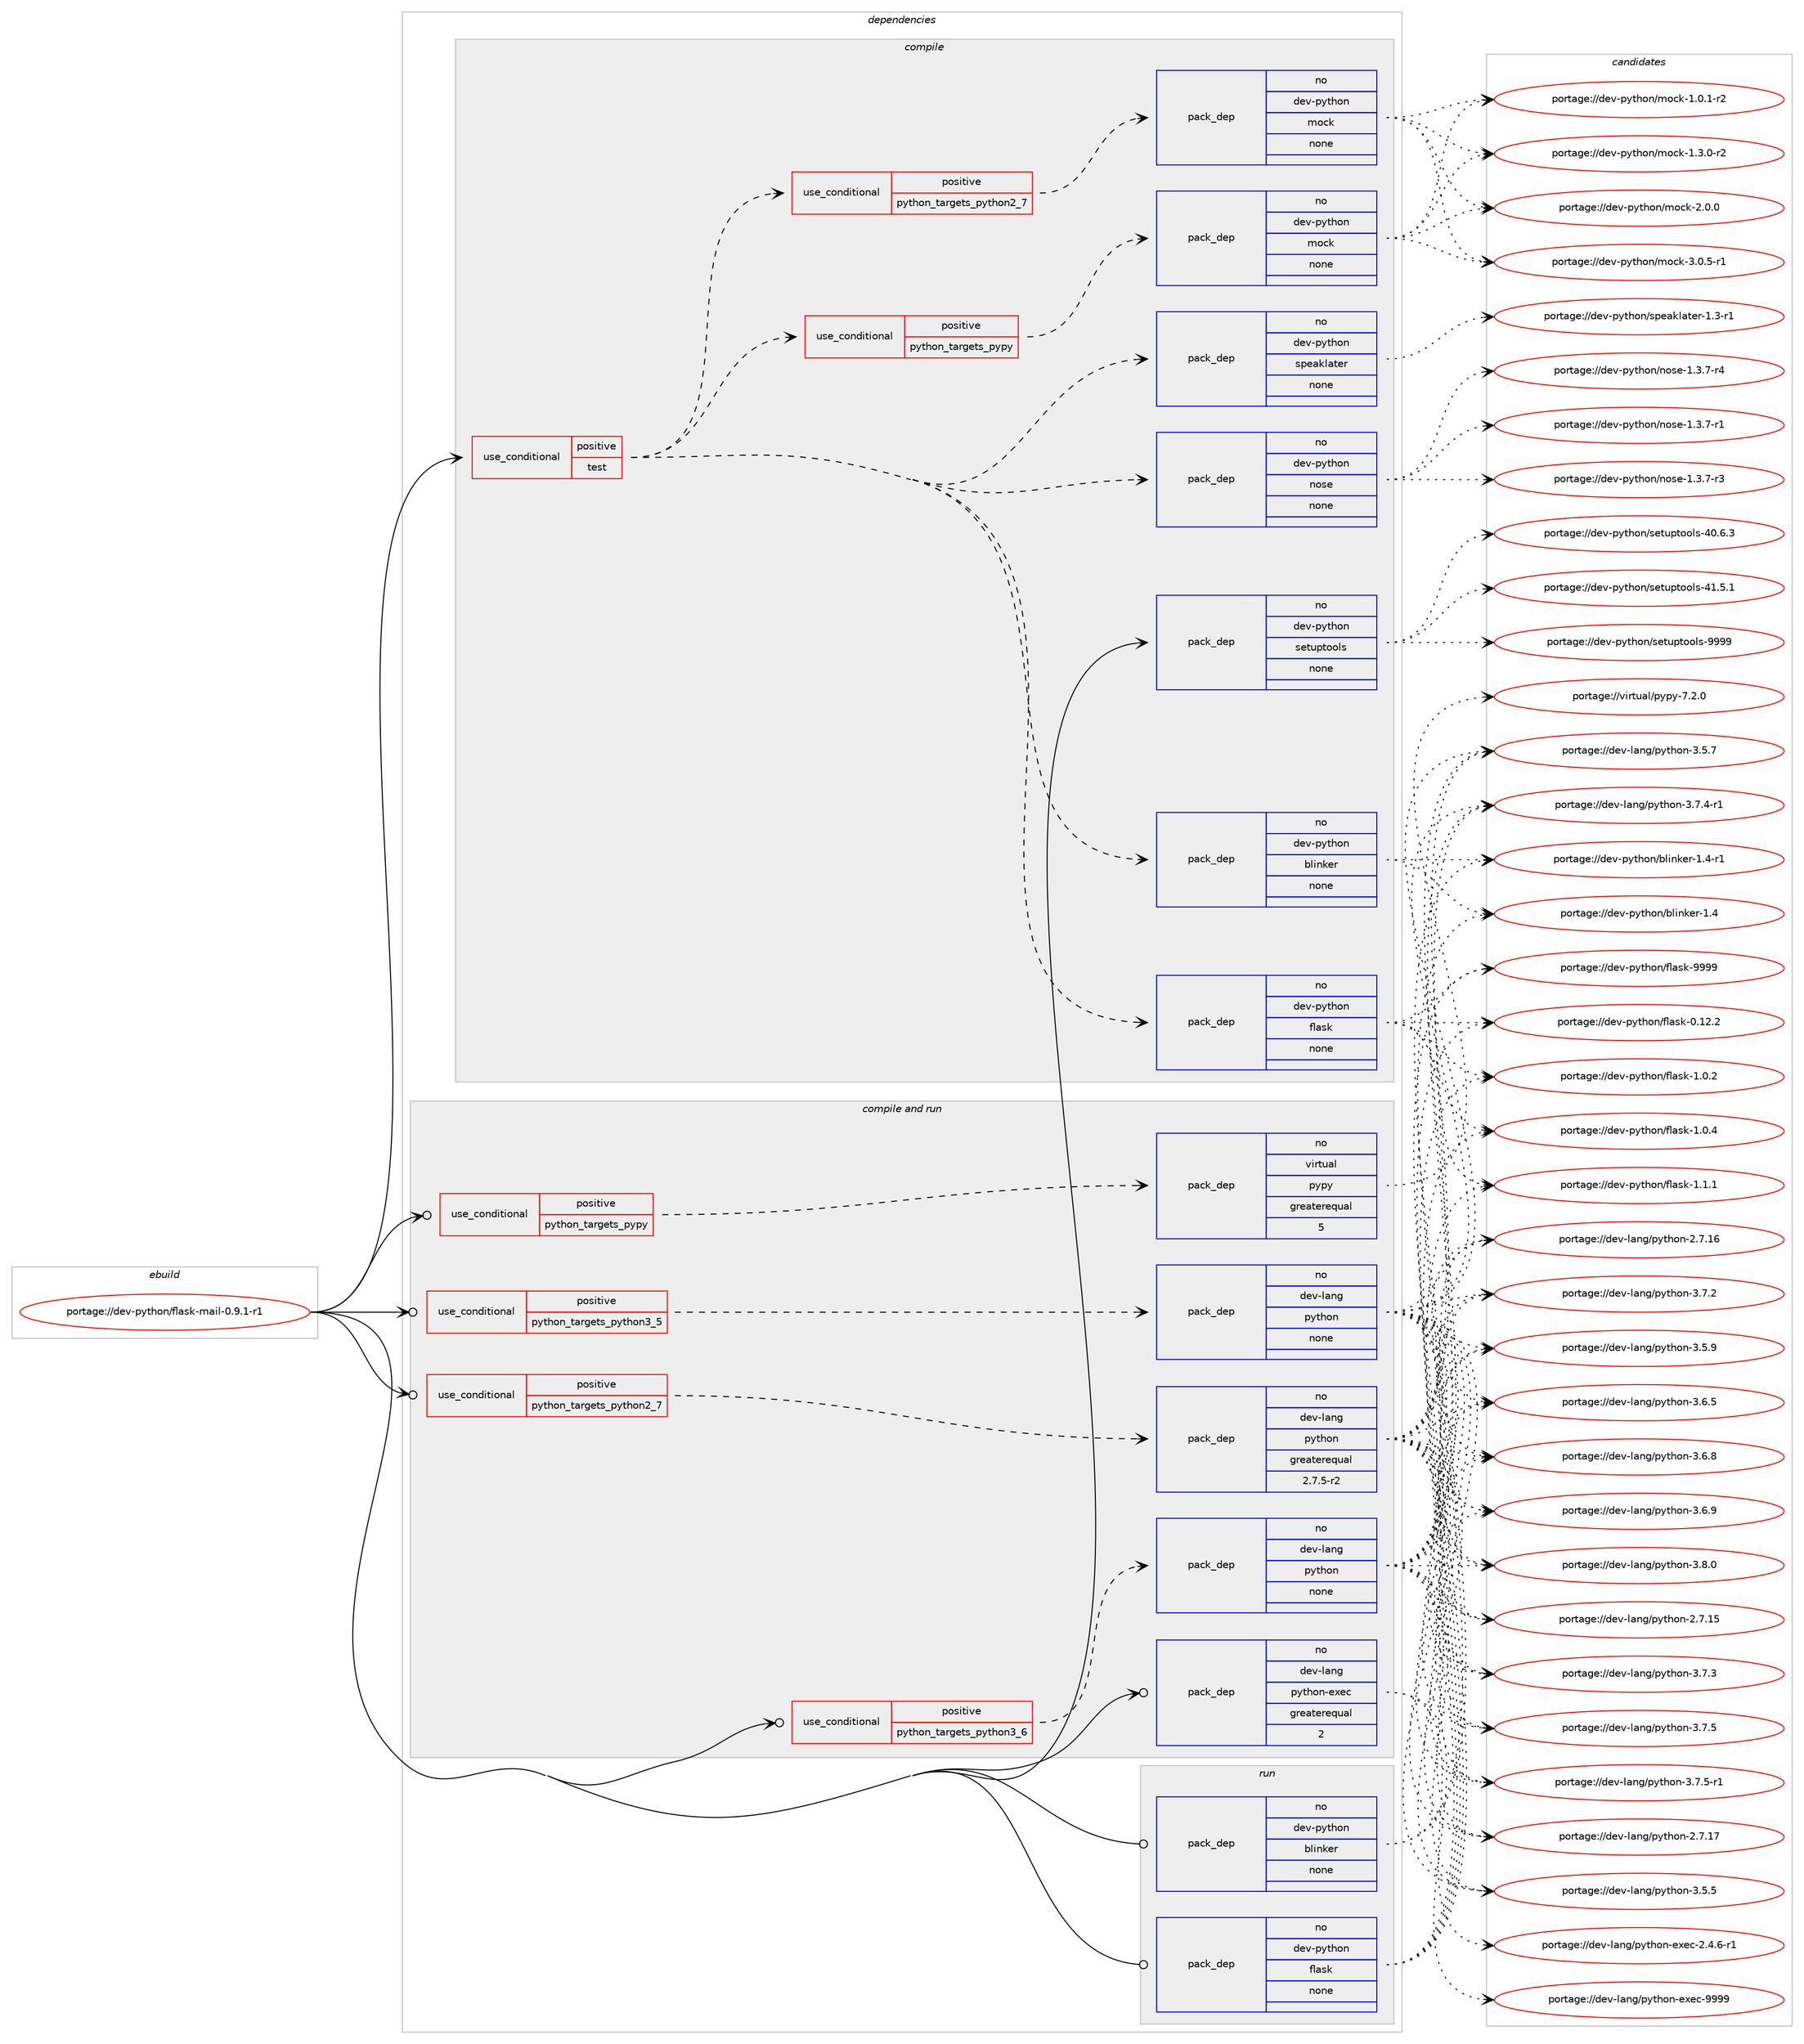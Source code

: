 digraph prolog {

# *************
# Graph options
# *************

newrank=true;
concentrate=true;
compound=true;
graph [rankdir=LR,fontname=Helvetica,fontsize=10,ranksep=1.5];#, ranksep=2.5, nodesep=0.2];
edge  [arrowhead=vee];
node  [fontname=Helvetica,fontsize=10];

# **********
# The ebuild
# **********

subgraph cluster_leftcol {
color=gray;
rank=same;
label=<<i>ebuild</i>>;
id [label="portage://dev-python/flask-mail-0.9.1-r1", color=red, width=4, href="../dev-python/flask-mail-0.9.1-r1.svg"];
}

# ****************
# The dependencies
# ****************

subgraph cluster_midcol {
color=gray;
label=<<i>dependencies</i>>;
subgraph cluster_compile {
fillcolor="#eeeeee";
style=filled;
label=<<i>compile</i>>;
subgraph cond28743 {
dependency139838 [label=<<TABLE BORDER="0" CELLBORDER="1" CELLSPACING="0" CELLPADDING="4"><TR><TD ROWSPAN="3" CELLPADDING="10">use_conditional</TD></TR><TR><TD>positive</TD></TR><TR><TD>test</TD></TR></TABLE>>, shape=none, color=red];
subgraph pack107779 {
dependency139839 [label=<<TABLE BORDER="0" CELLBORDER="1" CELLSPACING="0" CELLPADDING="4" WIDTH="220"><TR><TD ROWSPAN="6" CELLPADDING="30">pack_dep</TD></TR><TR><TD WIDTH="110">no</TD></TR><TR><TD>dev-python</TD></TR><TR><TD>flask</TD></TR><TR><TD>none</TD></TR><TR><TD></TD></TR></TABLE>>, shape=none, color=blue];
}
dependency139838:e -> dependency139839:w [weight=20,style="dashed",arrowhead="vee"];
subgraph pack107780 {
dependency139840 [label=<<TABLE BORDER="0" CELLBORDER="1" CELLSPACING="0" CELLPADDING="4" WIDTH="220"><TR><TD ROWSPAN="6" CELLPADDING="30">pack_dep</TD></TR><TR><TD WIDTH="110">no</TD></TR><TR><TD>dev-python</TD></TR><TR><TD>blinker</TD></TR><TR><TD>none</TD></TR><TR><TD></TD></TR></TABLE>>, shape=none, color=blue];
}
dependency139838:e -> dependency139840:w [weight=20,style="dashed",arrowhead="vee"];
subgraph pack107781 {
dependency139841 [label=<<TABLE BORDER="0" CELLBORDER="1" CELLSPACING="0" CELLPADDING="4" WIDTH="220"><TR><TD ROWSPAN="6" CELLPADDING="30">pack_dep</TD></TR><TR><TD WIDTH="110">no</TD></TR><TR><TD>dev-python</TD></TR><TR><TD>nose</TD></TR><TR><TD>none</TD></TR><TR><TD></TD></TR></TABLE>>, shape=none, color=blue];
}
dependency139838:e -> dependency139841:w [weight=20,style="dashed",arrowhead="vee"];
subgraph pack107782 {
dependency139842 [label=<<TABLE BORDER="0" CELLBORDER="1" CELLSPACING="0" CELLPADDING="4" WIDTH="220"><TR><TD ROWSPAN="6" CELLPADDING="30">pack_dep</TD></TR><TR><TD WIDTH="110">no</TD></TR><TR><TD>dev-python</TD></TR><TR><TD>speaklater</TD></TR><TR><TD>none</TD></TR><TR><TD></TD></TR></TABLE>>, shape=none, color=blue];
}
dependency139838:e -> dependency139842:w [weight=20,style="dashed",arrowhead="vee"];
subgraph cond28744 {
dependency139843 [label=<<TABLE BORDER="0" CELLBORDER="1" CELLSPACING="0" CELLPADDING="4"><TR><TD ROWSPAN="3" CELLPADDING="10">use_conditional</TD></TR><TR><TD>positive</TD></TR><TR><TD>python_targets_pypy</TD></TR></TABLE>>, shape=none, color=red];
subgraph pack107783 {
dependency139844 [label=<<TABLE BORDER="0" CELLBORDER="1" CELLSPACING="0" CELLPADDING="4" WIDTH="220"><TR><TD ROWSPAN="6" CELLPADDING="30">pack_dep</TD></TR><TR><TD WIDTH="110">no</TD></TR><TR><TD>dev-python</TD></TR><TR><TD>mock</TD></TR><TR><TD>none</TD></TR><TR><TD></TD></TR></TABLE>>, shape=none, color=blue];
}
dependency139843:e -> dependency139844:w [weight=20,style="dashed",arrowhead="vee"];
}
dependency139838:e -> dependency139843:w [weight=20,style="dashed",arrowhead="vee"];
subgraph cond28745 {
dependency139845 [label=<<TABLE BORDER="0" CELLBORDER="1" CELLSPACING="0" CELLPADDING="4"><TR><TD ROWSPAN="3" CELLPADDING="10">use_conditional</TD></TR><TR><TD>positive</TD></TR><TR><TD>python_targets_python2_7</TD></TR></TABLE>>, shape=none, color=red];
subgraph pack107784 {
dependency139846 [label=<<TABLE BORDER="0" CELLBORDER="1" CELLSPACING="0" CELLPADDING="4" WIDTH="220"><TR><TD ROWSPAN="6" CELLPADDING="30">pack_dep</TD></TR><TR><TD WIDTH="110">no</TD></TR><TR><TD>dev-python</TD></TR><TR><TD>mock</TD></TR><TR><TD>none</TD></TR><TR><TD></TD></TR></TABLE>>, shape=none, color=blue];
}
dependency139845:e -> dependency139846:w [weight=20,style="dashed",arrowhead="vee"];
}
dependency139838:e -> dependency139845:w [weight=20,style="dashed",arrowhead="vee"];
}
id:e -> dependency139838:w [weight=20,style="solid",arrowhead="vee"];
subgraph pack107785 {
dependency139847 [label=<<TABLE BORDER="0" CELLBORDER="1" CELLSPACING="0" CELLPADDING="4" WIDTH="220"><TR><TD ROWSPAN="6" CELLPADDING="30">pack_dep</TD></TR><TR><TD WIDTH="110">no</TD></TR><TR><TD>dev-python</TD></TR><TR><TD>setuptools</TD></TR><TR><TD>none</TD></TR><TR><TD></TD></TR></TABLE>>, shape=none, color=blue];
}
id:e -> dependency139847:w [weight=20,style="solid",arrowhead="vee"];
}
subgraph cluster_compileandrun {
fillcolor="#eeeeee";
style=filled;
label=<<i>compile and run</i>>;
subgraph cond28746 {
dependency139848 [label=<<TABLE BORDER="0" CELLBORDER="1" CELLSPACING="0" CELLPADDING="4"><TR><TD ROWSPAN="3" CELLPADDING="10">use_conditional</TD></TR><TR><TD>positive</TD></TR><TR><TD>python_targets_pypy</TD></TR></TABLE>>, shape=none, color=red];
subgraph pack107786 {
dependency139849 [label=<<TABLE BORDER="0" CELLBORDER="1" CELLSPACING="0" CELLPADDING="4" WIDTH="220"><TR><TD ROWSPAN="6" CELLPADDING="30">pack_dep</TD></TR><TR><TD WIDTH="110">no</TD></TR><TR><TD>virtual</TD></TR><TR><TD>pypy</TD></TR><TR><TD>greaterequal</TD></TR><TR><TD>5</TD></TR></TABLE>>, shape=none, color=blue];
}
dependency139848:e -> dependency139849:w [weight=20,style="dashed",arrowhead="vee"];
}
id:e -> dependency139848:w [weight=20,style="solid",arrowhead="odotvee"];
subgraph cond28747 {
dependency139850 [label=<<TABLE BORDER="0" CELLBORDER="1" CELLSPACING="0" CELLPADDING="4"><TR><TD ROWSPAN="3" CELLPADDING="10">use_conditional</TD></TR><TR><TD>positive</TD></TR><TR><TD>python_targets_python2_7</TD></TR></TABLE>>, shape=none, color=red];
subgraph pack107787 {
dependency139851 [label=<<TABLE BORDER="0" CELLBORDER="1" CELLSPACING="0" CELLPADDING="4" WIDTH="220"><TR><TD ROWSPAN="6" CELLPADDING="30">pack_dep</TD></TR><TR><TD WIDTH="110">no</TD></TR><TR><TD>dev-lang</TD></TR><TR><TD>python</TD></TR><TR><TD>greaterequal</TD></TR><TR><TD>2.7.5-r2</TD></TR></TABLE>>, shape=none, color=blue];
}
dependency139850:e -> dependency139851:w [weight=20,style="dashed",arrowhead="vee"];
}
id:e -> dependency139850:w [weight=20,style="solid",arrowhead="odotvee"];
subgraph cond28748 {
dependency139852 [label=<<TABLE BORDER="0" CELLBORDER="1" CELLSPACING="0" CELLPADDING="4"><TR><TD ROWSPAN="3" CELLPADDING="10">use_conditional</TD></TR><TR><TD>positive</TD></TR><TR><TD>python_targets_python3_5</TD></TR></TABLE>>, shape=none, color=red];
subgraph pack107788 {
dependency139853 [label=<<TABLE BORDER="0" CELLBORDER="1" CELLSPACING="0" CELLPADDING="4" WIDTH="220"><TR><TD ROWSPAN="6" CELLPADDING="30">pack_dep</TD></TR><TR><TD WIDTH="110">no</TD></TR><TR><TD>dev-lang</TD></TR><TR><TD>python</TD></TR><TR><TD>none</TD></TR><TR><TD></TD></TR></TABLE>>, shape=none, color=blue];
}
dependency139852:e -> dependency139853:w [weight=20,style="dashed",arrowhead="vee"];
}
id:e -> dependency139852:w [weight=20,style="solid",arrowhead="odotvee"];
subgraph cond28749 {
dependency139854 [label=<<TABLE BORDER="0" CELLBORDER="1" CELLSPACING="0" CELLPADDING="4"><TR><TD ROWSPAN="3" CELLPADDING="10">use_conditional</TD></TR><TR><TD>positive</TD></TR><TR><TD>python_targets_python3_6</TD></TR></TABLE>>, shape=none, color=red];
subgraph pack107789 {
dependency139855 [label=<<TABLE BORDER="0" CELLBORDER="1" CELLSPACING="0" CELLPADDING="4" WIDTH="220"><TR><TD ROWSPAN="6" CELLPADDING="30">pack_dep</TD></TR><TR><TD WIDTH="110">no</TD></TR><TR><TD>dev-lang</TD></TR><TR><TD>python</TD></TR><TR><TD>none</TD></TR><TR><TD></TD></TR></TABLE>>, shape=none, color=blue];
}
dependency139854:e -> dependency139855:w [weight=20,style="dashed",arrowhead="vee"];
}
id:e -> dependency139854:w [weight=20,style="solid",arrowhead="odotvee"];
subgraph pack107790 {
dependency139856 [label=<<TABLE BORDER="0" CELLBORDER="1" CELLSPACING="0" CELLPADDING="4" WIDTH="220"><TR><TD ROWSPAN="6" CELLPADDING="30">pack_dep</TD></TR><TR><TD WIDTH="110">no</TD></TR><TR><TD>dev-lang</TD></TR><TR><TD>python-exec</TD></TR><TR><TD>greaterequal</TD></TR><TR><TD>2</TD></TR></TABLE>>, shape=none, color=blue];
}
id:e -> dependency139856:w [weight=20,style="solid",arrowhead="odotvee"];
}
subgraph cluster_run {
fillcolor="#eeeeee";
style=filled;
label=<<i>run</i>>;
subgraph pack107791 {
dependency139857 [label=<<TABLE BORDER="0" CELLBORDER="1" CELLSPACING="0" CELLPADDING="4" WIDTH="220"><TR><TD ROWSPAN="6" CELLPADDING="30">pack_dep</TD></TR><TR><TD WIDTH="110">no</TD></TR><TR><TD>dev-python</TD></TR><TR><TD>blinker</TD></TR><TR><TD>none</TD></TR><TR><TD></TD></TR></TABLE>>, shape=none, color=blue];
}
id:e -> dependency139857:w [weight=20,style="solid",arrowhead="odot"];
subgraph pack107792 {
dependency139858 [label=<<TABLE BORDER="0" CELLBORDER="1" CELLSPACING="0" CELLPADDING="4" WIDTH="220"><TR><TD ROWSPAN="6" CELLPADDING="30">pack_dep</TD></TR><TR><TD WIDTH="110">no</TD></TR><TR><TD>dev-python</TD></TR><TR><TD>flask</TD></TR><TR><TD>none</TD></TR><TR><TD></TD></TR></TABLE>>, shape=none, color=blue];
}
id:e -> dependency139858:w [weight=20,style="solid",arrowhead="odot"];
}
}

# **************
# The candidates
# **************

subgraph cluster_choices {
rank=same;
color=gray;
label=<<i>candidates</i>>;

subgraph choice107779 {
color=black;
nodesep=1;
choiceportage10010111845112121116104111110471021089711510745484649504650 [label="portage://dev-python/flask-0.12.2", color=red, width=4,href="../dev-python/flask-0.12.2.svg"];
choiceportage100101118451121211161041111104710210897115107454946484650 [label="portage://dev-python/flask-1.0.2", color=red, width=4,href="../dev-python/flask-1.0.2.svg"];
choiceportage100101118451121211161041111104710210897115107454946484652 [label="portage://dev-python/flask-1.0.4", color=red, width=4,href="../dev-python/flask-1.0.4.svg"];
choiceportage100101118451121211161041111104710210897115107454946494649 [label="portage://dev-python/flask-1.1.1", color=red, width=4,href="../dev-python/flask-1.1.1.svg"];
choiceportage1001011184511212111610411111047102108971151074557575757 [label="portage://dev-python/flask-9999", color=red, width=4,href="../dev-python/flask-9999.svg"];
dependency139839:e -> choiceportage10010111845112121116104111110471021089711510745484649504650:w [style=dotted,weight="100"];
dependency139839:e -> choiceportage100101118451121211161041111104710210897115107454946484650:w [style=dotted,weight="100"];
dependency139839:e -> choiceportage100101118451121211161041111104710210897115107454946484652:w [style=dotted,weight="100"];
dependency139839:e -> choiceportage100101118451121211161041111104710210897115107454946494649:w [style=dotted,weight="100"];
dependency139839:e -> choiceportage1001011184511212111610411111047102108971151074557575757:w [style=dotted,weight="100"];
}
subgraph choice107780 {
color=black;
nodesep=1;
choiceportage10010111845112121116104111110479810810511010710111445494652 [label="portage://dev-python/blinker-1.4", color=red, width=4,href="../dev-python/blinker-1.4.svg"];
choiceportage100101118451121211161041111104798108105110107101114454946524511449 [label="portage://dev-python/blinker-1.4-r1", color=red, width=4,href="../dev-python/blinker-1.4-r1.svg"];
dependency139840:e -> choiceportage10010111845112121116104111110479810810511010710111445494652:w [style=dotted,weight="100"];
dependency139840:e -> choiceportage100101118451121211161041111104798108105110107101114454946524511449:w [style=dotted,weight="100"];
}
subgraph choice107781 {
color=black;
nodesep=1;
choiceportage10010111845112121116104111110471101111151014549465146554511449 [label="portage://dev-python/nose-1.3.7-r1", color=red, width=4,href="../dev-python/nose-1.3.7-r1.svg"];
choiceportage10010111845112121116104111110471101111151014549465146554511451 [label="portage://dev-python/nose-1.3.7-r3", color=red, width=4,href="../dev-python/nose-1.3.7-r3.svg"];
choiceportage10010111845112121116104111110471101111151014549465146554511452 [label="portage://dev-python/nose-1.3.7-r4", color=red, width=4,href="../dev-python/nose-1.3.7-r4.svg"];
dependency139841:e -> choiceportage10010111845112121116104111110471101111151014549465146554511449:w [style=dotted,weight="100"];
dependency139841:e -> choiceportage10010111845112121116104111110471101111151014549465146554511451:w [style=dotted,weight="100"];
dependency139841:e -> choiceportage10010111845112121116104111110471101111151014549465146554511452:w [style=dotted,weight="100"];
}
subgraph choice107782 {
color=black;
nodesep=1;
choiceportage10010111845112121116104111110471151121019710710897116101114454946514511449 [label="portage://dev-python/speaklater-1.3-r1", color=red, width=4,href="../dev-python/speaklater-1.3-r1.svg"];
dependency139842:e -> choiceportage10010111845112121116104111110471151121019710710897116101114454946514511449:w [style=dotted,weight="100"];
}
subgraph choice107783 {
color=black;
nodesep=1;
choiceportage1001011184511212111610411111047109111991074549464846494511450 [label="portage://dev-python/mock-1.0.1-r2", color=red, width=4,href="../dev-python/mock-1.0.1-r2.svg"];
choiceportage1001011184511212111610411111047109111991074549465146484511450 [label="portage://dev-python/mock-1.3.0-r2", color=red, width=4,href="../dev-python/mock-1.3.0-r2.svg"];
choiceportage100101118451121211161041111104710911199107455046484648 [label="portage://dev-python/mock-2.0.0", color=red, width=4,href="../dev-python/mock-2.0.0.svg"];
choiceportage1001011184511212111610411111047109111991074551464846534511449 [label="portage://dev-python/mock-3.0.5-r1", color=red, width=4,href="../dev-python/mock-3.0.5-r1.svg"];
dependency139844:e -> choiceportage1001011184511212111610411111047109111991074549464846494511450:w [style=dotted,weight="100"];
dependency139844:e -> choiceportage1001011184511212111610411111047109111991074549465146484511450:w [style=dotted,weight="100"];
dependency139844:e -> choiceportage100101118451121211161041111104710911199107455046484648:w [style=dotted,weight="100"];
dependency139844:e -> choiceportage1001011184511212111610411111047109111991074551464846534511449:w [style=dotted,weight="100"];
}
subgraph choice107784 {
color=black;
nodesep=1;
choiceportage1001011184511212111610411111047109111991074549464846494511450 [label="portage://dev-python/mock-1.0.1-r2", color=red, width=4,href="../dev-python/mock-1.0.1-r2.svg"];
choiceportage1001011184511212111610411111047109111991074549465146484511450 [label="portage://dev-python/mock-1.3.0-r2", color=red, width=4,href="../dev-python/mock-1.3.0-r2.svg"];
choiceportage100101118451121211161041111104710911199107455046484648 [label="portage://dev-python/mock-2.0.0", color=red, width=4,href="../dev-python/mock-2.0.0.svg"];
choiceportage1001011184511212111610411111047109111991074551464846534511449 [label="portage://dev-python/mock-3.0.5-r1", color=red, width=4,href="../dev-python/mock-3.0.5-r1.svg"];
dependency139846:e -> choiceportage1001011184511212111610411111047109111991074549464846494511450:w [style=dotted,weight="100"];
dependency139846:e -> choiceportage1001011184511212111610411111047109111991074549465146484511450:w [style=dotted,weight="100"];
dependency139846:e -> choiceportage100101118451121211161041111104710911199107455046484648:w [style=dotted,weight="100"];
dependency139846:e -> choiceportage1001011184511212111610411111047109111991074551464846534511449:w [style=dotted,weight="100"];
}
subgraph choice107785 {
color=black;
nodesep=1;
choiceportage100101118451121211161041111104711510111611711211611111110811545524846544651 [label="portage://dev-python/setuptools-40.6.3", color=red, width=4,href="../dev-python/setuptools-40.6.3.svg"];
choiceportage100101118451121211161041111104711510111611711211611111110811545524946534649 [label="portage://dev-python/setuptools-41.5.1", color=red, width=4,href="../dev-python/setuptools-41.5.1.svg"];
choiceportage10010111845112121116104111110471151011161171121161111111081154557575757 [label="portage://dev-python/setuptools-9999", color=red, width=4,href="../dev-python/setuptools-9999.svg"];
dependency139847:e -> choiceportage100101118451121211161041111104711510111611711211611111110811545524846544651:w [style=dotted,weight="100"];
dependency139847:e -> choiceportage100101118451121211161041111104711510111611711211611111110811545524946534649:w [style=dotted,weight="100"];
dependency139847:e -> choiceportage10010111845112121116104111110471151011161171121161111111081154557575757:w [style=dotted,weight="100"];
}
subgraph choice107786 {
color=black;
nodesep=1;
choiceportage1181051141161179710847112121112121455546504648 [label="portage://virtual/pypy-7.2.0", color=red, width=4,href="../virtual/pypy-7.2.0.svg"];
dependency139849:e -> choiceportage1181051141161179710847112121112121455546504648:w [style=dotted,weight="100"];
}
subgraph choice107787 {
color=black;
nodesep=1;
choiceportage10010111845108971101034711212111610411111045504655464953 [label="portage://dev-lang/python-2.7.15", color=red, width=4,href="../dev-lang/python-2.7.15.svg"];
choiceportage10010111845108971101034711212111610411111045504655464954 [label="portage://dev-lang/python-2.7.16", color=red, width=4,href="../dev-lang/python-2.7.16.svg"];
choiceportage10010111845108971101034711212111610411111045504655464955 [label="portage://dev-lang/python-2.7.17", color=red, width=4,href="../dev-lang/python-2.7.17.svg"];
choiceportage100101118451089711010347112121116104111110455146534653 [label="portage://dev-lang/python-3.5.5", color=red, width=4,href="../dev-lang/python-3.5.5.svg"];
choiceportage100101118451089711010347112121116104111110455146534655 [label="portage://dev-lang/python-3.5.7", color=red, width=4,href="../dev-lang/python-3.5.7.svg"];
choiceportage100101118451089711010347112121116104111110455146534657 [label="portage://dev-lang/python-3.5.9", color=red, width=4,href="../dev-lang/python-3.5.9.svg"];
choiceportage100101118451089711010347112121116104111110455146544653 [label="portage://dev-lang/python-3.6.5", color=red, width=4,href="../dev-lang/python-3.6.5.svg"];
choiceportage100101118451089711010347112121116104111110455146544656 [label="portage://dev-lang/python-3.6.8", color=red, width=4,href="../dev-lang/python-3.6.8.svg"];
choiceportage100101118451089711010347112121116104111110455146544657 [label="portage://dev-lang/python-3.6.9", color=red, width=4,href="../dev-lang/python-3.6.9.svg"];
choiceportage100101118451089711010347112121116104111110455146554650 [label="portage://dev-lang/python-3.7.2", color=red, width=4,href="../dev-lang/python-3.7.2.svg"];
choiceportage100101118451089711010347112121116104111110455146554651 [label="portage://dev-lang/python-3.7.3", color=red, width=4,href="../dev-lang/python-3.7.3.svg"];
choiceportage1001011184510897110103471121211161041111104551465546524511449 [label="portage://dev-lang/python-3.7.4-r1", color=red, width=4,href="../dev-lang/python-3.7.4-r1.svg"];
choiceportage100101118451089711010347112121116104111110455146554653 [label="portage://dev-lang/python-3.7.5", color=red, width=4,href="../dev-lang/python-3.7.5.svg"];
choiceportage1001011184510897110103471121211161041111104551465546534511449 [label="portage://dev-lang/python-3.7.5-r1", color=red, width=4,href="../dev-lang/python-3.7.5-r1.svg"];
choiceportage100101118451089711010347112121116104111110455146564648 [label="portage://dev-lang/python-3.8.0", color=red, width=4,href="../dev-lang/python-3.8.0.svg"];
dependency139851:e -> choiceportage10010111845108971101034711212111610411111045504655464953:w [style=dotted,weight="100"];
dependency139851:e -> choiceportage10010111845108971101034711212111610411111045504655464954:w [style=dotted,weight="100"];
dependency139851:e -> choiceportage10010111845108971101034711212111610411111045504655464955:w [style=dotted,weight="100"];
dependency139851:e -> choiceportage100101118451089711010347112121116104111110455146534653:w [style=dotted,weight="100"];
dependency139851:e -> choiceportage100101118451089711010347112121116104111110455146534655:w [style=dotted,weight="100"];
dependency139851:e -> choiceportage100101118451089711010347112121116104111110455146534657:w [style=dotted,weight="100"];
dependency139851:e -> choiceportage100101118451089711010347112121116104111110455146544653:w [style=dotted,weight="100"];
dependency139851:e -> choiceportage100101118451089711010347112121116104111110455146544656:w [style=dotted,weight="100"];
dependency139851:e -> choiceportage100101118451089711010347112121116104111110455146544657:w [style=dotted,weight="100"];
dependency139851:e -> choiceportage100101118451089711010347112121116104111110455146554650:w [style=dotted,weight="100"];
dependency139851:e -> choiceportage100101118451089711010347112121116104111110455146554651:w [style=dotted,weight="100"];
dependency139851:e -> choiceportage1001011184510897110103471121211161041111104551465546524511449:w [style=dotted,weight="100"];
dependency139851:e -> choiceportage100101118451089711010347112121116104111110455146554653:w [style=dotted,weight="100"];
dependency139851:e -> choiceportage1001011184510897110103471121211161041111104551465546534511449:w [style=dotted,weight="100"];
dependency139851:e -> choiceportage100101118451089711010347112121116104111110455146564648:w [style=dotted,weight="100"];
}
subgraph choice107788 {
color=black;
nodesep=1;
choiceportage10010111845108971101034711212111610411111045504655464953 [label="portage://dev-lang/python-2.7.15", color=red, width=4,href="../dev-lang/python-2.7.15.svg"];
choiceportage10010111845108971101034711212111610411111045504655464954 [label="portage://dev-lang/python-2.7.16", color=red, width=4,href="../dev-lang/python-2.7.16.svg"];
choiceportage10010111845108971101034711212111610411111045504655464955 [label="portage://dev-lang/python-2.7.17", color=red, width=4,href="../dev-lang/python-2.7.17.svg"];
choiceportage100101118451089711010347112121116104111110455146534653 [label="portage://dev-lang/python-3.5.5", color=red, width=4,href="../dev-lang/python-3.5.5.svg"];
choiceportage100101118451089711010347112121116104111110455146534655 [label="portage://dev-lang/python-3.5.7", color=red, width=4,href="../dev-lang/python-3.5.7.svg"];
choiceportage100101118451089711010347112121116104111110455146534657 [label="portage://dev-lang/python-3.5.9", color=red, width=4,href="../dev-lang/python-3.5.9.svg"];
choiceportage100101118451089711010347112121116104111110455146544653 [label="portage://dev-lang/python-3.6.5", color=red, width=4,href="../dev-lang/python-3.6.5.svg"];
choiceportage100101118451089711010347112121116104111110455146544656 [label="portage://dev-lang/python-3.6.8", color=red, width=4,href="../dev-lang/python-3.6.8.svg"];
choiceportage100101118451089711010347112121116104111110455146544657 [label="portage://dev-lang/python-3.6.9", color=red, width=4,href="../dev-lang/python-3.6.9.svg"];
choiceportage100101118451089711010347112121116104111110455146554650 [label="portage://dev-lang/python-3.7.2", color=red, width=4,href="../dev-lang/python-3.7.2.svg"];
choiceportage100101118451089711010347112121116104111110455146554651 [label="portage://dev-lang/python-3.7.3", color=red, width=4,href="../dev-lang/python-3.7.3.svg"];
choiceportage1001011184510897110103471121211161041111104551465546524511449 [label="portage://dev-lang/python-3.7.4-r1", color=red, width=4,href="../dev-lang/python-3.7.4-r1.svg"];
choiceportage100101118451089711010347112121116104111110455146554653 [label="portage://dev-lang/python-3.7.5", color=red, width=4,href="../dev-lang/python-3.7.5.svg"];
choiceportage1001011184510897110103471121211161041111104551465546534511449 [label="portage://dev-lang/python-3.7.5-r1", color=red, width=4,href="../dev-lang/python-3.7.5-r1.svg"];
choiceportage100101118451089711010347112121116104111110455146564648 [label="portage://dev-lang/python-3.8.0", color=red, width=4,href="../dev-lang/python-3.8.0.svg"];
dependency139853:e -> choiceportage10010111845108971101034711212111610411111045504655464953:w [style=dotted,weight="100"];
dependency139853:e -> choiceportage10010111845108971101034711212111610411111045504655464954:w [style=dotted,weight="100"];
dependency139853:e -> choiceportage10010111845108971101034711212111610411111045504655464955:w [style=dotted,weight="100"];
dependency139853:e -> choiceportage100101118451089711010347112121116104111110455146534653:w [style=dotted,weight="100"];
dependency139853:e -> choiceportage100101118451089711010347112121116104111110455146534655:w [style=dotted,weight="100"];
dependency139853:e -> choiceportage100101118451089711010347112121116104111110455146534657:w [style=dotted,weight="100"];
dependency139853:e -> choiceportage100101118451089711010347112121116104111110455146544653:w [style=dotted,weight="100"];
dependency139853:e -> choiceportage100101118451089711010347112121116104111110455146544656:w [style=dotted,weight="100"];
dependency139853:e -> choiceportage100101118451089711010347112121116104111110455146544657:w [style=dotted,weight="100"];
dependency139853:e -> choiceportage100101118451089711010347112121116104111110455146554650:w [style=dotted,weight="100"];
dependency139853:e -> choiceportage100101118451089711010347112121116104111110455146554651:w [style=dotted,weight="100"];
dependency139853:e -> choiceportage1001011184510897110103471121211161041111104551465546524511449:w [style=dotted,weight="100"];
dependency139853:e -> choiceportage100101118451089711010347112121116104111110455146554653:w [style=dotted,weight="100"];
dependency139853:e -> choiceportage1001011184510897110103471121211161041111104551465546534511449:w [style=dotted,weight="100"];
dependency139853:e -> choiceportage100101118451089711010347112121116104111110455146564648:w [style=dotted,weight="100"];
}
subgraph choice107789 {
color=black;
nodesep=1;
choiceportage10010111845108971101034711212111610411111045504655464953 [label="portage://dev-lang/python-2.7.15", color=red, width=4,href="../dev-lang/python-2.7.15.svg"];
choiceportage10010111845108971101034711212111610411111045504655464954 [label="portage://dev-lang/python-2.7.16", color=red, width=4,href="../dev-lang/python-2.7.16.svg"];
choiceportage10010111845108971101034711212111610411111045504655464955 [label="portage://dev-lang/python-2.7.17", color=red, width=4,href="../dev-lang/python-2.7.17.svg"];
choiceportage100101118451089711010347112121116104111110455146534653 [label="portage://dev-lang/python-3.5.5", color=red, width=4,href="../dev-lang/python-3.5.5.svg"];
choiceportage100101118451089711010347112121116104111110455146534655 [label="portage://dev-lang/python-3.5.7", color=red, width=4,href="../dev-lang/python-3.5.7.svg"];
choiceportage100101118451089711010347112121116104111110455146534657 [label="portage://dev-lang/python-3.5.9", color=red, width=4,href="../dev-lang/python-3.5.9.svg"];
choiceportage100101118451089711010347112121116104111110455146544653 [label="portage://dev-lang/python-3.6.5", color=red, width=4,href="../dev-lang/python-3.6.5.svg"];
choiceportage100101118451089711010347112121116104111110455146544656 [label="portage://dev-lang/python-3.6.8", color=red, width=4,href="../dev-lang/python-3.6.8.svg"];
choiceportage100101118451089711010347112121116104111110455146544657 [label="portage://dev-lang/python-3.6.9", color=red, width=4,href="../dev-lang/python-3.6.9.svg"];
choiceportage100101118451089711010347112121116104111110455146554650 [label="portage://dev-lang/python-3.7.2", color=red, width=4,href="../dev-lang/python-3.7.2.svg"];
choiceportage100101118451089711010347112121116104111110455146554651 [label="portage://dev-lang/python-3.7.3", color=red, width=4,href="../dev-lang/python-3.7.3.svg"];
choiceportage1001011184510897110103471121211161041111104551465546524511449 [label="portage://dev-lang/python-3.7.4-r1", color=red, width=4,href="../dev-lang/python-3.7.4-r1.svg"];
choiceportage100101118451089711010347112121116104111110455146554653 [label="portage://dev-lang/python-3.7.5", color=red, width=4,href="../dev-lang/python-3.7.5.svg"];
choiceportage1001011184510897110103471121211161041111104551465546534511449 [label="portage://dev-lang/python-3.7.5-r1", color=red, width=4,href="../dev-lang/python-3.7.5-r1.svg"];
choiceportage100101118451089711010347112121116104111110455146564648 [label="portage://dev-lang/python-3.8.0", color=red, width=4,href="../dev-lang/python-3.8.0.svg"];
dependency139855:e -> choiceportage10010111845108971101034711212111610411111045504655464953:w [style=dotted,weight="100"];
dependency139855:e -> choiceportage10010111845108971101034711212111610411111045504655464954:w [style=dotted,weight="100"];
dependency139855:e -> choiceportage10010111845108971101034711212111610411111045504655464955:w [style=dotted,weight="100"];
dependency139855:e -> choiceportage100101118451089711010347112121116104111110455146534653:w [style=dotted,weight="100"];
dependency139855:e -> choiceportage100101118451089711010347112121116104111110455146534655:w [style=dotted,weight="100"];
dependency139855:e -> choiceportage100101118451089711010347112121116104111110455146534657:w [style=dotted,weight="100"];
dependency139855:e -> choiceportage100101118451089711010347112121116104111110455146544653:w [style=dotted,weight="100"];
dependency139855:e -> choiceportage100101118451089711010347112121116104111110455146544656:w [style=dotted,weight="100"];
dependency139855:e -> choiceportage100101118451089711010347112121116104111110455146544657:w [style=dotted,weight="100"];
dependency139855:e -> choiceportage100101118451089711010347112121116104111110455146554650:w [style=dotted,weight="100"];
dependency139855:e -> choiceportage100101118451089711010347112121116104111110455146554651:w [style=dotted,weight="100"];
dependency139855:e -> choiceportage1001011184510897110103471121211161041111104551465546524511449:w [style=dotted,weight="100"];
dependency139855:e -> choiceportage100101118451089711010347112121116104111110455146554653:w [style=dotted,weight="100"];
dependency139855:e -> choiceportage1001011184510897110103471121211161041111104551465546534511449:w [style=dotted,weight="100"];
dependency139855:e -> choiceportage100101118451089711010347112121116104111110455146564648:w [style=dotted,weight="100"];
}
subgraph choice107790 {
color=black;
nodesep=1;
choiceportage10010111845108971101034711212111610411111045101120101994550465246544511449 [label="portage://dev-lang/python-exec-2.4.6-r1", color=red, width=4,href="../dev-lang/python-exec-2.4.6-r1.svg"];
choiceportage10010111845108971101034711212111610411111045101120101994557575757 [label="portage://dev-lang/python-exec-9999", color=red, width=4,href="../dev-lang/python-exec-9999.svg"];
dependency139856:e -> choiceportage10010111845108971101034711212111610411111045101120101994550465246544511449:w [style=dotted,weight="100"];
dependency139856:e -> choiceportage10010111845108971101034711212111610411111045101120101994557575757:w [style=dotted,weight="100"];
}
subgraph choice107791 {
color=black;
nodesep=1;
choiceportage10010111845112121116104111110479810810511010710111445494652 [label="portage://dev-python/blinker-1.4", color=red, width=4,href="../dev-python/blinker-1.4.svg"];
choiceportage100101118451121211161041111104798108105110107101114454946524511449 [label="portage://dev-python/blinker-1.4-r1", color=red, width=4,href="../dev-python/blinker-1.4-r1.svg"];
dependency139857:e -> choiceportage10010111845112121116104111110479810810511010710111445494652:w [style=dotted,weight="100"];
dependency139857:e -> choiceportage100101118451121211161041111104798108105110107101114454946524511449:w [style=dotted,weight="100"];
}
subgraph choice107792 {
color=black;
nodesep=1;
choiceportage10010111845112121116104111110471021089711510745484649504650 [label="portage://dev-python/flask-0.12.2", color=red, width=4,href="../dev-python/flask-0.12.2.svg"];
choiceportage100101118451121211161041111104710210897115107454946484650 [label="portage://dev-python/flask-1.0.2", color=red, width=4,href="../dev-python/flask-1.0.2.svg"];
choiceportage100101118451121211161041111104710210897115107454946484652 [label="portage://dev-python/flask-1.0.4", color=red, width=4,href="../dev-python/flask-1.0.4.svg"];
choiceportage100101118451121211161041111104710210897115107454946494649 [label="portage://dev-python/flask-1.1.1", color=red, width=4,href="../dev-python/flask-1.1.1.svg"];
choiceportage1001011184511212111610411111047102108971151074557575757 [label="portage://dev-python/flask-9999", color=red, width=4,href="../dev-python/flask-9999.svg"];
dependency139858:e -> choiceportage10010111845112121116104111110471021089711510745484649504650:w [style=dotted,weight="100"];
dependency139858:e -> choiceportage100101118451121211161041111104710210897115107454946484650:w [style=dotted,weight="100"];
dependency139858:e -> choiceportage100101118451121211161041111104710210897115107454946484652:w [style=dotted,weight="100"];
dependency139858:e -> choiceportage100101118451121211161041111104710210897115107454946494649:w [style=dotted,weight="100"];
dependency139858:e -> choiceportage1001011184511212111610411111047102108971151074557575757:w [style=dotted,weight="100"];
}
}

}
